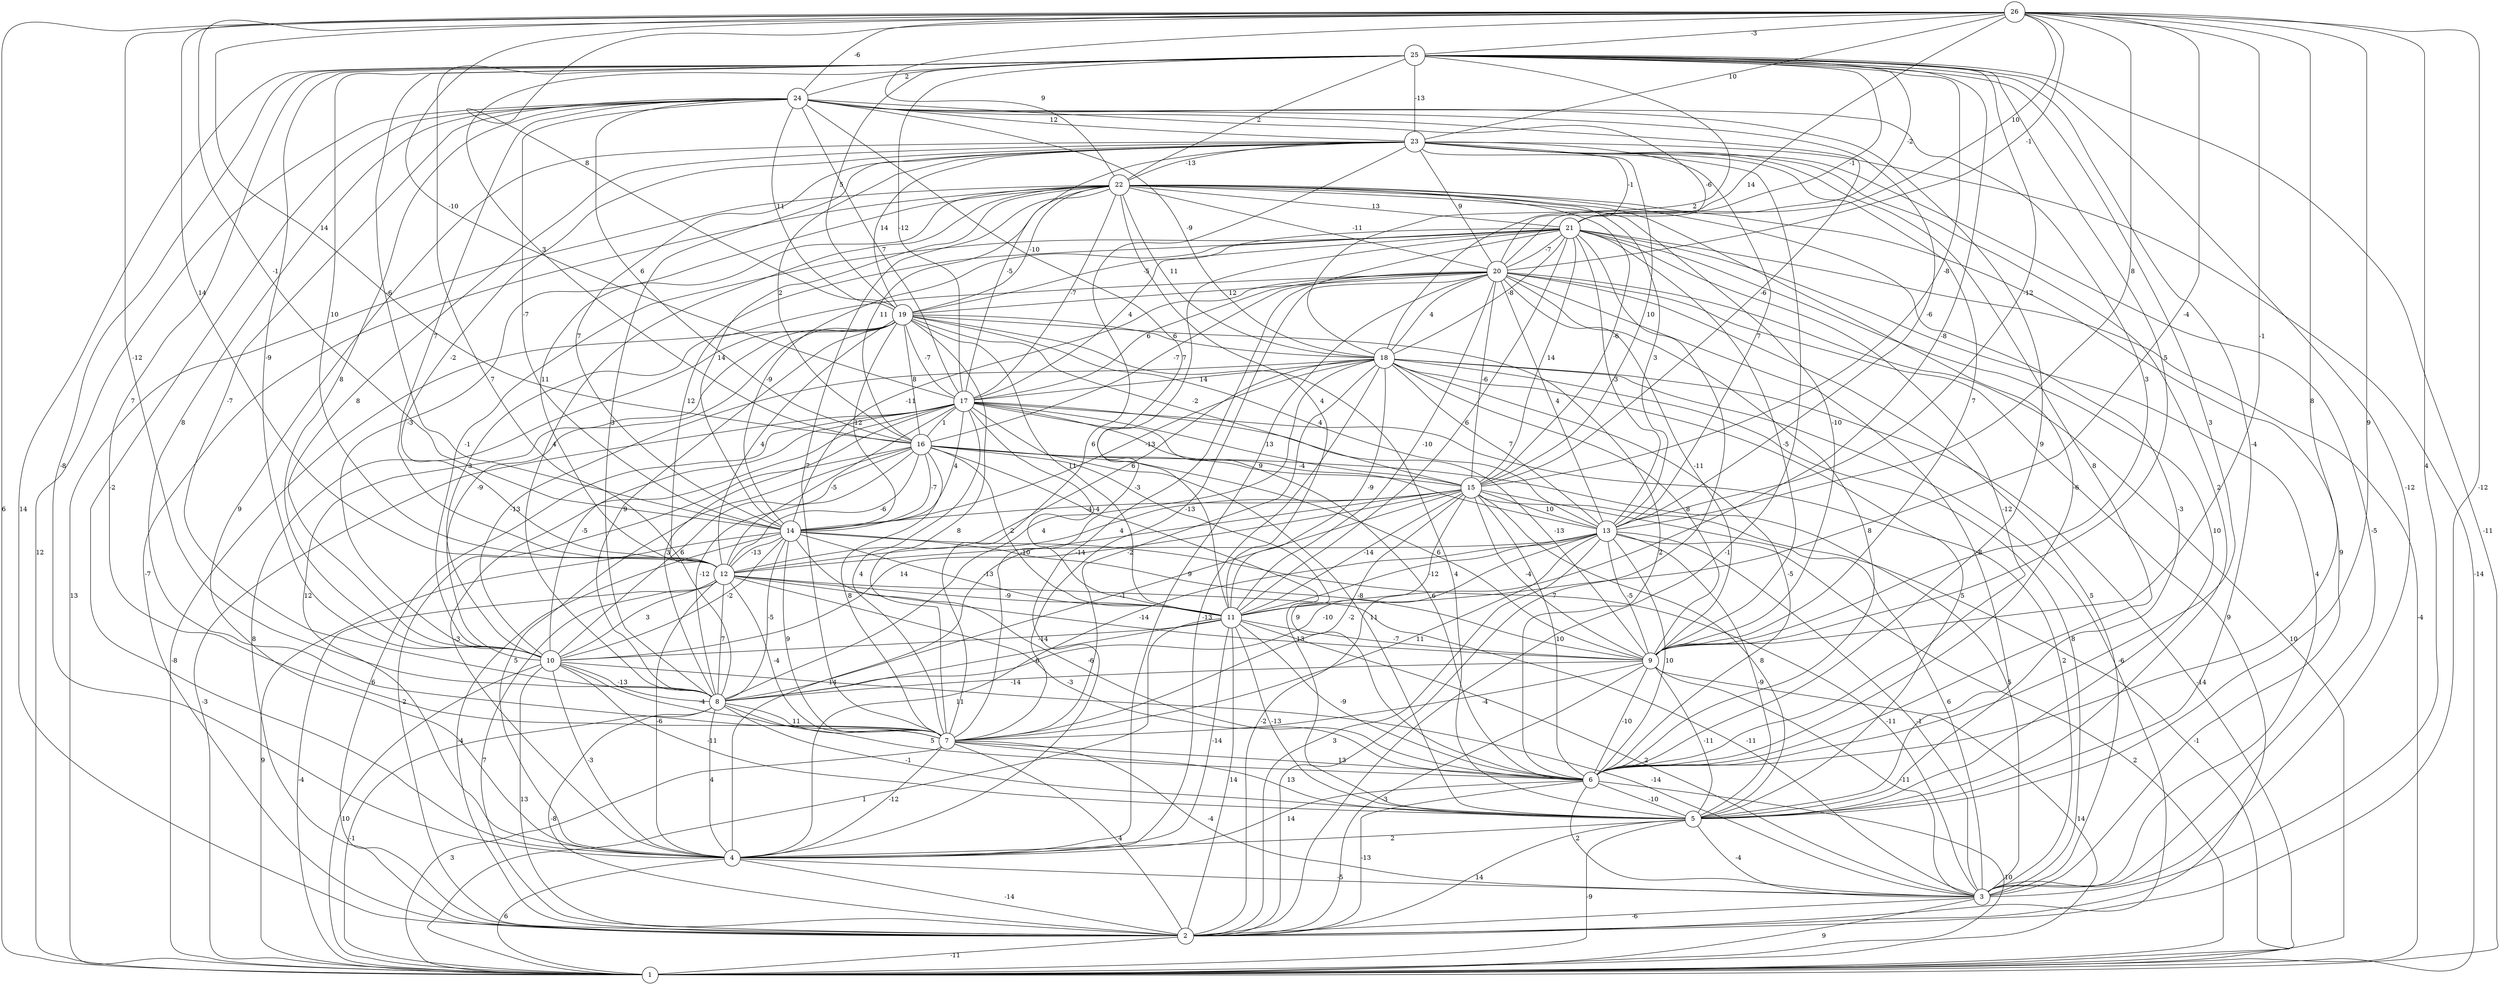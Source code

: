 graph { 
	 fontname="Helvetica,Arial,sans-serif" 
	 node [shape = circle]; 
	 26 -- 1 [label = "6"];
	 26 -- 2 [label = "-12"];
	 26 -- 3 [label = "4"];
	 26 -- 5 [label = "9"];
	 26 -- 6 [label = "8"];
	 26 -- 8 [label = "-12"];
	 26 -- 9 [label = "-1"];
	 26 -- 11 [label = "-4"];
	 26 -- 12 [label = "14"];
	 26 -- 13 [label = "8"];
	 26 -- 14 [label = "-1"];
	 26 -- 16 [label = "14"];
	 26 -- 17 [label = "-10"];
	 26 -- 18 [label = "14"];
	 26 -- 19 [label = "8"];
	 26 -- 20 [label = "-1"];
	 26 -- 21 [label = "10"];
	 26 -- 22 [label = "9"];
	 26 -- 23 [label = "10"];
	 26 -- 24 [label = "-6"];
	 26 -- 25 [label = "-3"];
	 25 -- 1 [label = "-11"];
	 25 -- 2 [label = "14"];
	 25 -- 3 [label = "-12"];
	 25 -- 4 [label = "-8"];
	 25 -- 5 [label = "-4"];
	 25 -- 6 [label = "3"];
	 25 -- 7 [label = "7"];
	 25 -- 8 [label = "7"];
	 25 -- 9 [label = "5"];
	 25 -- 10 [label = "-9"];
	 25 -- 11 [label = "-8"];
	 25 -- 12 [label = "10"];
	 25 -- 13 [label = "-12"];
	 25 -- 14 [label = "-6"];
	 25 -- 15 [label = "-8"];
	 25 -- 16 [label = "3"];
	 25 -- 17 [label = "-12"];
	 25 -- 18 [label = "2"];
	 25 -- 19 [label = "5"];
	 25 -- 20 [label = "-1"];
	 25 -- 21 [label = "-2"];
	 25 -- 22 [label = "2"];
	 25 -- 23 [label = "-13"];
	 25 -- 24 [label = "2"];
	 24 -- 1 [label = "12"];
	 24 -- 4 [label = "-2"];
	 24 -- 6 [label = "9"];
	 24 -- 7 [label = "8"];
	 24 -- 8 [label = "-7"];
	 24 -- 9 [label = "3"];
	 24 -- 10 [label = "8"];
	 24 -- 11 [label = "7"];
	 24 -- 12 [label = "7"];
	 24 -- 13 [label = "-6"];
	 24 -- 14 [label = "-7"];
	 24 -- 15 [label = "-6"];
	 24 -- 16 [label = "6"];
	 24 -- 17 [label = "7"];
	 24 -- 18 [label = "-9"];
	 24 -- 19 [label = "11"];
	 24 -- 20 [label = "-6"];
	 24 -- 23 [label = "12"];
	 23 -- 1 [label = "-14"];
	 23 -- 2 [label = "-1"];
	 23 -- 3 [label = "-5"];
	 23 -- 4 [label = "9"];
	 23 -- 5 [label = "2"];
	 23 -- 6 [label = "8"];
	 23 -- 7 [label = "6"];
	 23 -- 8 [label = "3"];
	 23 -- 9 [label = "7"];
	 23 -- 10 [label = "8"];
	 23 -- 12 [label = "-2"];
	 23 -- 13 [label = "7"];
	 23 -- 14 [label = "7"];
	 23 -- 15 [label = "10"];
	 23 -- 16 [label = "2"];
	 23 -- 17 [label = "-5"];
	 23 -- 19 [label = "14"];
	 23 -- 20 [label = "9"];
	 23 -- 21 [label = "-1"];
	 23 -- 22 [label = "-13"];
	 22 -- 1 [label = "13"];
	 22 -- 2 [label = "-7"];
	 22 -- 3 [label = "9"];
	 22 -- 5 [label = "-3"];
	 22 -- 6 [label = "-6"];
	 22 -- 7 [label = "7"];
	 22 -- 8 [label = "4"];
	 22 -- 9 [label = "-10"];
	 22 -- 10 [label = "-3"];
	 22 -- 11 [label = "4"];
	 22 -- 12 [label = "11"];
	 22 -- 13 [label = "3"];
	 22 -- 14 [label = "14"];
	 22 -- 15 [label = "-6"];
	 22 -- 16 [label = "11"];
	 22 -- 17 [label = "-7"];
	 22 -- 18 [label = "11"];
	 22 -- 19 [label = "-10"];
	 22 -- 20 [label = "-11"];
	 22 -- 21 [label = "13"];
	 21 -- 1 [label = "-4"];
	 21 -- 2 [label = "7"];
	 21 -- 3 [label = "4"];
	 21 -- 4 [label = "-14"];
	 21 -- 5 [label = "10"];
	 21 -- 6 [label = "-12"];
	 21 -- 7 [label = "-3"];
	 21 -- 9 [label = "-5"];
	 21 -- 10 [label = "-1"];
	 21 -- 11 [label = "6"];
	 21 -- 12 [label = "12"];
	 21 -- 13 [label = "-3"];
	 21 -- 14 [label = "-9"];
	 21 -- 15 [label = "14"];
	 21 -- 17 [label = "4"];
	 21 -- 18 [label = "-8"];
	 21 -- 19 [label = "-5"];
	 21 -- 20 [label = "-7"];
	 20 -- 1 [label = "10"];
	 20 -- 2 [label = "9"];
	 20 -- 3 [label = "5"];
	 20 -- 4 [label = "9"];
	 20 -- 5 [label = "-8"];
	 20 -- 6 [label = "8"];
	 20 -- 7 [label = "-13"];
	 20 -- 9 [label = "-11"];
	 20 -- 10 [label = "3"];
	 20 -- 11 [label = "-10"];
	 20 -- 13 [label = "4"];
	 20 -- 14 [label = "-11"];
	 20 -- 15 [label = "-6"];
	 20 -- 16 [label = "-7"];
	 20 -- 17 [label = "6"];
	 20 -- 18 [label = "4"];
	 20 -- 19 [label = "12"];
	 19 -- 1 [label = "-8"];
	 19 -- 2 [label = "8"];
	 19 -- 4 [label = "12"];
	 19 -- 5 [label = "4"];
	 19 -- 6 [label = "2"];
	 19 -- 7 [label = "8"];
	 19 -- 8 [label = "9"];
	 19 -- 10 [label = "-9"];
	 19 -- 11 [label = "11"];
	 19 -- 12 [label = "4"];
	 19 -- 13 [label = "4"];
	 19 -- 14 [label = "12"];
	 19 -- 15 [label = "-2"];
	 19 -- 16 [label = "8"];
	 19 -- 17 [label = "-7"];
	 19 -- 18 [label = "6"];
	 18 -- 1 [label = "-14"];
	 18 -- 2 [label = "-6"];
	 18 -- 3 [label = "8"];
	 18 -- 4 [label = "-13"];
	 18 -- 5 [label = "5"];
	 18 -- 6 [label = "-5"];
	 18 -- 7 [label = "-2"];
	 18 -- 8 [label = "4"];
	 18 -- 9 [label = "8"];
	 18 -- 10 [label = "-13"];
	 18 -- 11 [label = "-9"];
	 18 -- 12 [label = "6"];
	 18 -- 13 [label = "7"];
	 18 -- 14 [label = "-13"];
	 18 -- 17 [label = "14"];
	 17 -- 1 [label = "-3"];
	 17 -- 2 [label = "6"];
	 17 -- 3 [label = "2"];
	 17 -- 4 [label = "-3"];
	 17 -- 5 [label = "11"];
	 17 -- 6 [label = "6"];
	 17 -- 7 [label = "4"];
	 17 -- 8 [label = "3"];
	 17 -- 9 [label = "-13"];
	 17 -- 10 [label = "-5"];
	 17 -- 11 [label = "-4"];
	 17 -- 12 [label = "-5"];
	 17 -- 13 [label = "-4"];
	 17 -- 14 [label = "4"];
	 17 -- 15 [label = "13"];
	 17 -- 16 [label = "1"];
	 16 -- 2 [label = "-2"];
	 16 -- 3 [label = "5"];
	 16 -- 4 [label = "5"];
	 16 -- 5 [label = "13"];
	 16 -- 6 [label = "9"];
	 16 -- 7 [label = "8"];
	 16 -- 8 [label = "-12"];
	 16 -- 9 [label = "6"];
	 16 -- 10 [label = "6"];
	 16 -- 11 [label = "2"];
	 16 -- 12 [label = "-6"];
	 16 -- 14 [label = "-7"];
	 16 -- 15 [label = "9"];
	 15 -- 1 [label = "-1"];
	 15 -- 2 [label = "-2"];
	 15 -- 3 [label = "6"];
	 15 -- 4 [label = "14"];
	 15 -- 5 [label = "8"];
	 15 -- 6 [label = "10"];
	 15 -- 7 [label = "-2"];
	 15 -- 8 [label = "-1"];
	 15 -- 9 [label = "-4"];
	 15 -- 10 [label = "14"];
	 15 -- 11 [label = "-14"];
	 15 -- 12 [label = "4"];
	 15 -- 13 [label = "10"];
	 15 -- 14 [label = "-4"];
	 14 -- 1 [label = "9"];
	 14 -- 2 [label = "-4"];
	 14 -- 3 [label = "-11"];
	 14 -- 6 [label = "-6"];
	 14 -- 7 [label = "9"];
	 14 -- 8 [label = "-5"];
	 14 -- 9 [label = "-8"];
	 14 -- 10 [label = "-2"];
	 14 -- 11 [label = "-13"];
	 14 -- 12 [label = "-13"];
	 13 -- 1 [label = "2"];
	 13 -- 2 [label = "3"];
	 13 -- 3 [label = "-1"];
	 13 -- 4 [label = "11"];
	 13 -- 5 [label = "-9"];
	 13 -- 6 [label = "10"];
	 13 -- 7 [label = "11"];
	 13 -- 8 [label = "-10"];
	 13 -- 9 [label = "-5"];
	 13 -- 11 [label = "-12"];
	 13 -- 12 [label = "-10"];
	 12 -- 1 [label = "-4"];
	 12 -- 2 [label = "7"];
	 12 -- 3 [label = "-11"];
	 12 -- 4 [label = "-6"];
	 12 -- 6 [label = "-3"];
	 12 -- 7 [label = "-4"];
	 12 -- 8 [label = "7"];
	 12 -- 9 [label = "-14"];
	 12 -- 10 [label = "3"];
	 12 -- 11 [label = "-9"];
	 11 -- 1 [label = "1"];
	 11 -- 2 [label = "14"];
	 11 -- 3 [label = "2"];
	 11 -- 4 [label = "-14"];
	 11 -- 5 [label = "-13"];
	 11 -- 6 [label = "-9"];
	 11 -- 8 [label = "6"];
	 11 -- 9 [label = "-7"];
	 11 -- 10 [label = "-14"];
	 10 -- 1 [label = "10"];
	 10 -- 2 [label = "13"];
	 10 -- 3 [label = "-14"];
	 10 -- 4 [label = "-3"];
	 10 -- 5 [label = "-11"];
	 10 -- 7 [label = "-4"];
	 10 -- 8 [label = "-13"];
	 9 -- 1 [label = "14"];
	 9 -- 2 [label = "-3"];
	 9 -- 3 [label = "-11"];
	 9 -- 5 [label = "-11"];
	 9 -- 6 [label = "-10"];
	 9 -- 7 [label = "-4"];
	 9 -- 8 [label = "-14"];
	 8 -- 1 [label = "-1"];
	 8 -- 2 [label = "-8"];
	 8 -- 4 [label = "4"];
	 8 -- 5 [label = "-1"];
	 8 -- 6 [label = "5"];
	 8 -- 7 [label = "11"];
	 7 -- 1 [label = "3"];
	 7 -- 2 [label = "4"];
	 7 -- 3 [label = "-4"];
	 7 -- 4 [label = "-12"];
	 7 -- 5 [label = "13"];
	 7 -- 6 [label = "13"];
	 6 -- 1 [label = "10"];
	 6 -- 2 [label = "-13"];
	 6 -- 3 [label = "2"];
	 6 -- 4 [label = "14"];
	 6 -- 5 [label = "-10"];
	 5 -- 1 [label = "-9"];
	 5 -- 2 [label = "14"];
	 5 -- 3 [label = "-4"];
	 5 -- 4 [label = "2"];
	 4 -- 1 [label = "6"];
	 4 -- 2 [label = "-14"];
	 4 -- 3 [label = "-5"];
	 3 -- 1 [label = "9"];
	 3 -- 2 [label = "-6"];
	 2 -- 1 [label = "-11"];
	 1;
	 2;
	 3;
	 4;
	 5;
	 6;
	 7;
	 8;
	 9;
	 10;
	 11;
	 12;
	 13;
	 14;
	 15;
	 16;
	 17;
	 18;
	 19;
	 20;
	 21;
	 22;
	 23;
	 24;
	 25;
	 26;
}
